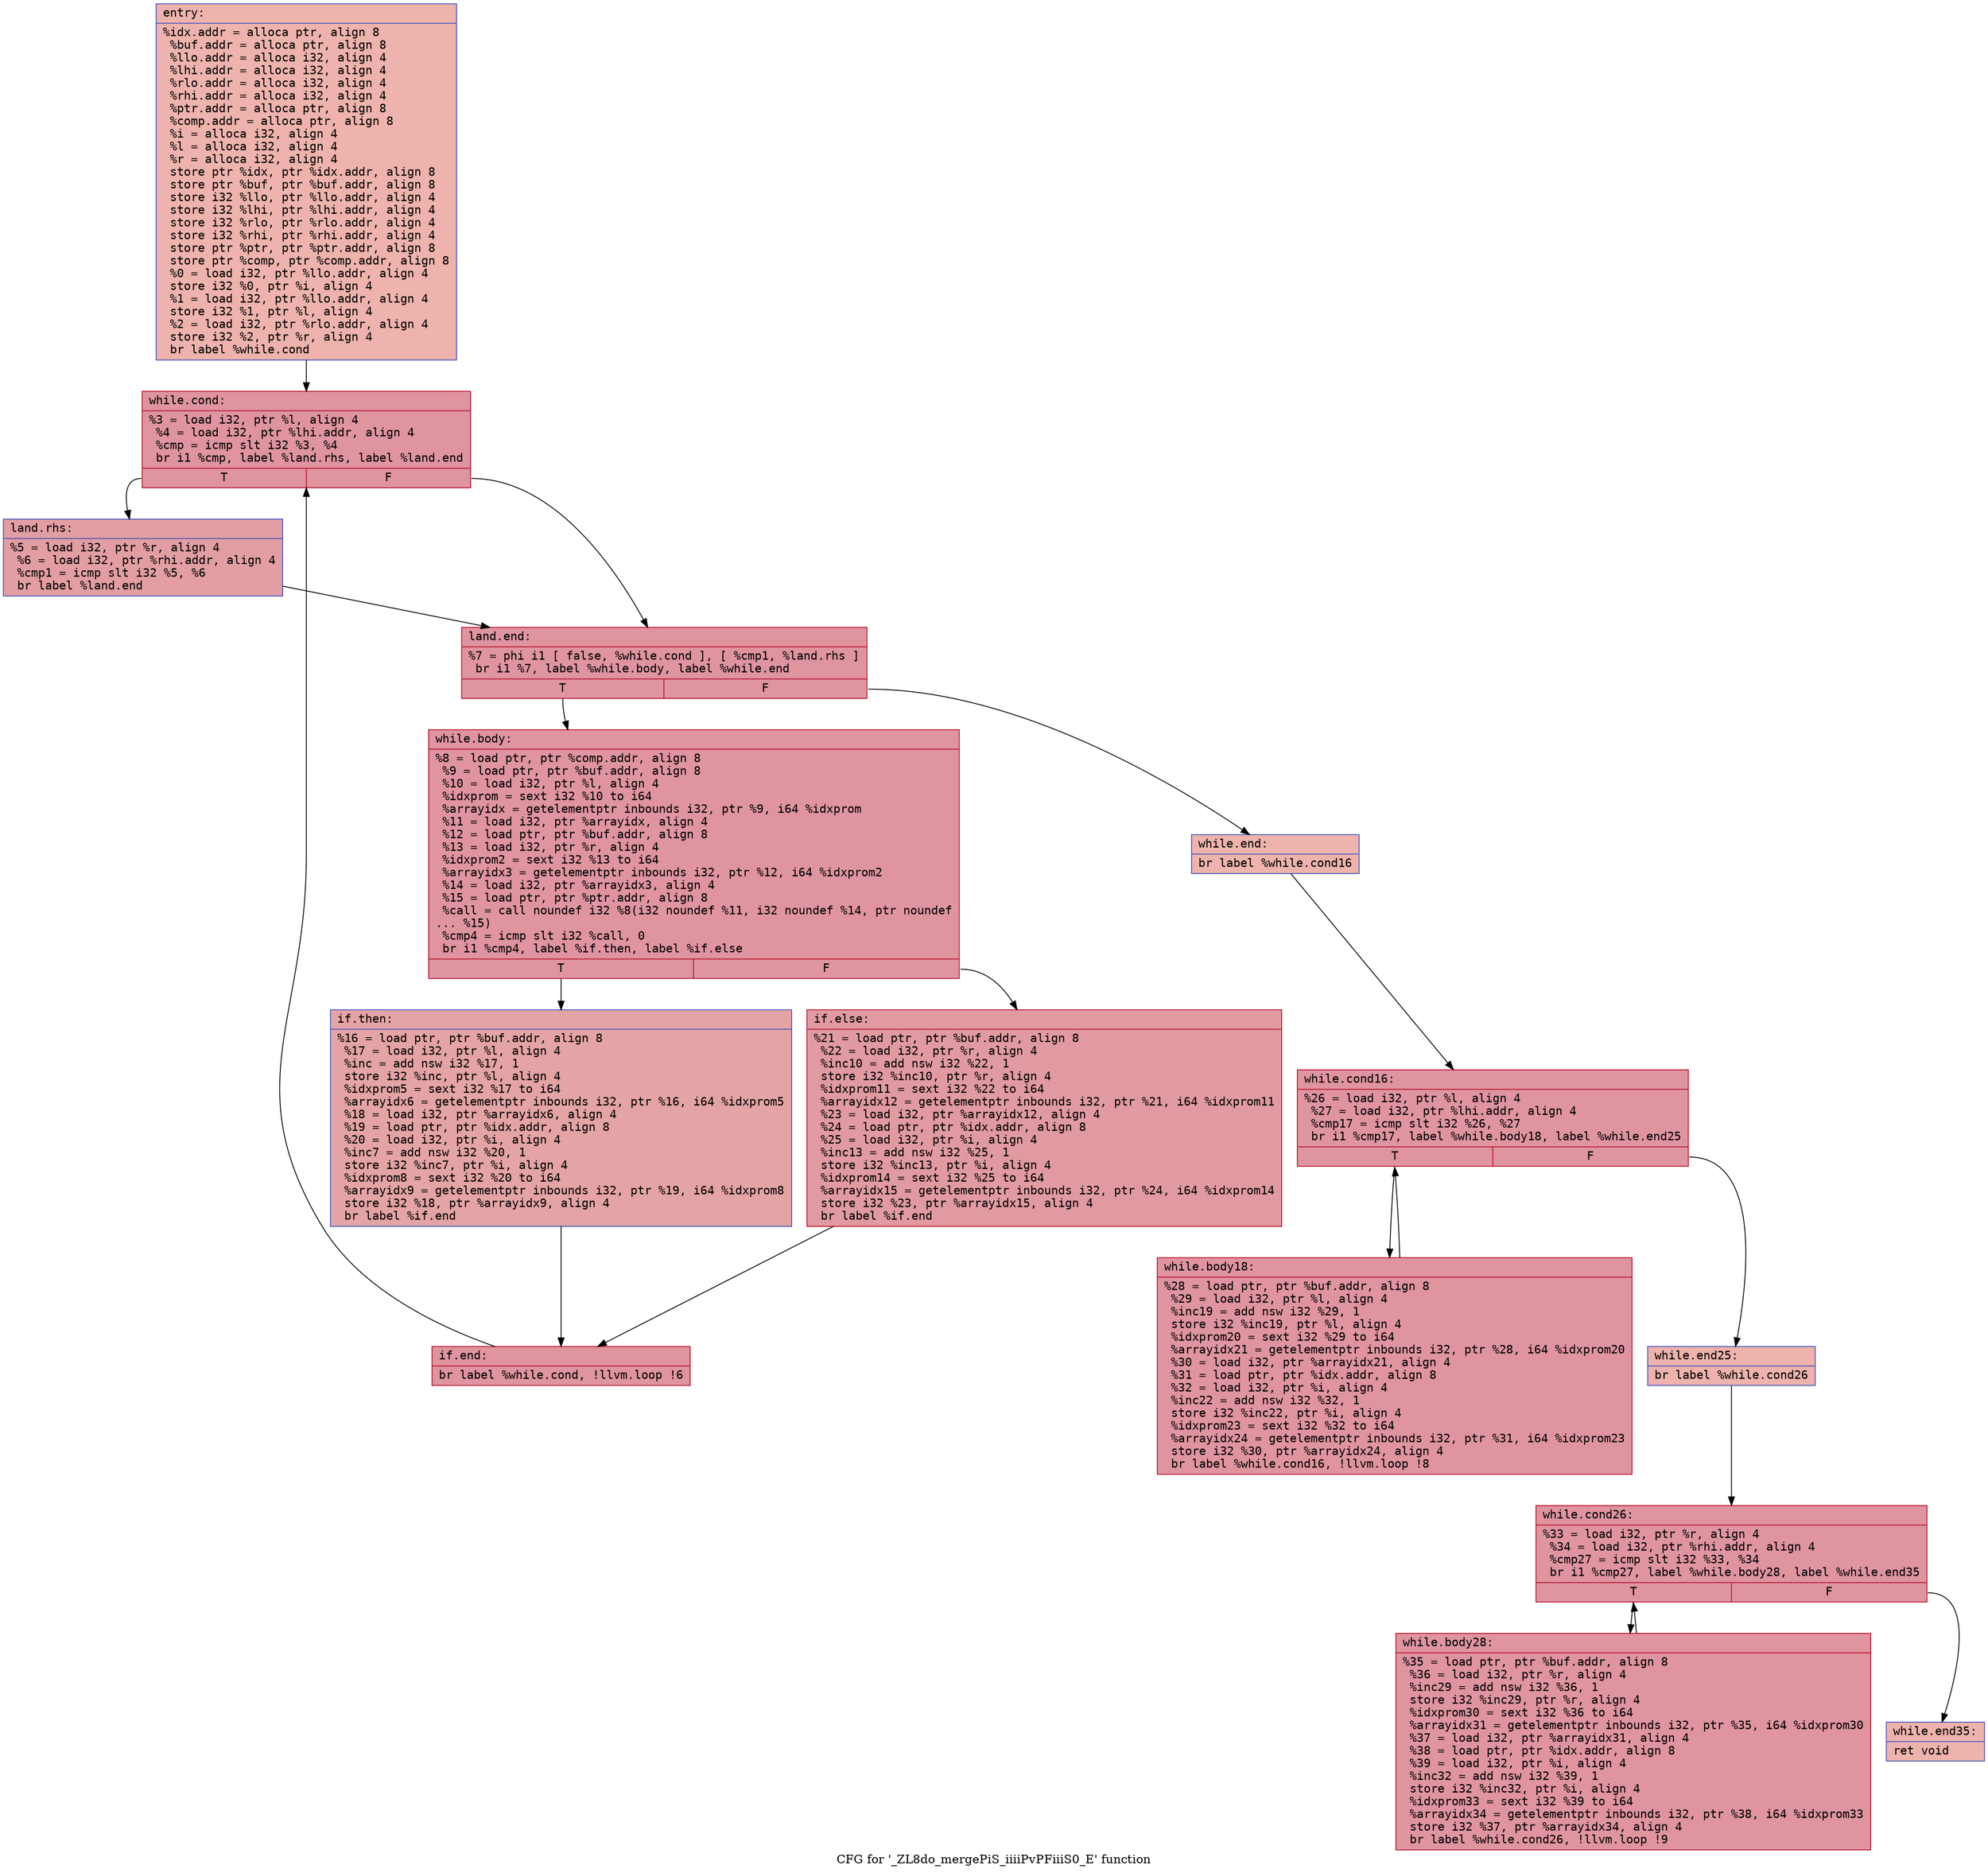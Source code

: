 digraph "CFG for '_ZL8do_mergePiS_iiiiPvPFiiiS0_E' function" {
	label="CFG for '_ZL8do_mergePiS_iiiiPvPFiiiS0_E' function";

	Node0x558416773860 [shape=record,color="#3d50c3ff", style=filled, fillcolor="#d6524470" fontname="Courier",label="{entry:\l|  %idx.addr = alloca ptr, align 8\l  %buf.addr = alloca ptr, align 8\l  %llo.addr = alloca i32, align 4\l  %lhi.addr = alloca i32, align 4\l  %rlo.addr = alloca i32, align 4\l  %rhi.addr = alloca i32, align 4\l  %ptr.addr = alloca ptr, align 8\l  %comp.addr = alloca ptr, align 8\l  %i = alloca i32, align 4\l  %l = alloca i32, align 4\l  %r = alloca i32, align 4\l  store ptr %idx, ptr %idx.addr, align 8\l  store ptr %buf, ptr %buf.addr, align 8\l  store i32 %llo, ptr %llo.addr, align 4\l  store i32 %lhi, ptr %lhi.addr, align 4\l  store i32 %rlo, ptr %rlo.addr, align 4\l  store i32 %rhi, ptr %rhi.addr, align 4\l  store ptr %ptr, ptr %ptr.addr, align 8\l  store ptr %comp, ptr %comp.addr, align 8\l  %0 = load i32, ptr %llo.addr, align 4\l  store i32 %0, ptr %i, align 4\l  %1 = load i32, ptr %llo.addr, align 4\l  store i32 %1, ptr %l, align 4\l  %2 = load i32, ptr %rlo.addr, align 4\l  store i32 %2, ptr %r, align 4\l  br label %while.cond\l}"];
	Node0x558416773860 -> Node0x558416774ce0[tooltip="entry -> while.cond\nProbability 100.00%" ];
	Node0x558416774ce0 [shape=record,color="#b70d28ff", style=filled, fillcolor="#b70d2870" fontname="Courier",label="{while.cond:\l|  %3 = load i32, ptr %l, align 4\l  %4 = load i32, ptr %lhi.addr, align 4\l  %cmp = icmp slt i32 %3, %4\l  br i1 %cmp, label %land.rhs, label %land.end\l|{<s0>T|<s1>F}}"];
	Node0x558416774ce0:s0 -> Node0x558416774f80[tooltip="while.cond -> land.rhs\nProbability 50.00%" ];
	Node0x558416774ce0:s1 -> Node0x558416775000[tooltip="while.cond -> land.end\nProbability 50.00%" ];
	Node0x558416774f80 [shape=record,color="#3d50c3ff", style=filled, fillcolor="#be242e70" fontname="Courier",label="{land.rhs:\l|  %5 = load i32, ptr %r, align 4\l  %6 = load i32, ptr %rhi.addr, align 4\l  %cmp1 = icmp slt i32 %5, %6\l  br label %land.end\l}"];
	Node0x558416774f80 -> Node0x558416775000[tooltip="land.rhs -> land.end\nProbability 100.00%" ];
	Node0x558416775000 [shape=record,color="#b70d28ff", style=filled, fillcolor="#b70d2870" fontname="Courier",label="{land.end:\l|  %7 = phi i1 [ false, %while.cond ], [ %cmp1, %land.rhs ]\l  br i1 %7, label %while.body, label %while.end\l|{<s0>T|<s1>F}}"];
	Node0x558416775000:s0 -> Node0x558416773eb0[tooltip="land.end -> while.body\nProbability 96.88%" ];
	Node0x558416775000:s1 -> Node0x558416773f30[tooltip="land.end -> while.end\nProbability 3.12%" ];
	Node0x558416773eb0 [shape=record,color="#b70d28ff", style=filled, fillcolor="#b70d2870" fontname="Courier",label="{while.body:\l|  %8 = load ptr, ptr %comp.addr, align 8\l  %9 = load ptr, ptr %buf.addr, align 8\l  %10 = load i32, ptr %l, align 4\l  %idxprom = sext i32 %10 to i64\l  %arrayidx = getelementptr inbounds i32, ptr %9, i64 %idxprom\l  %11 = load i32, ptr %arrayidx, align 4\l  %12 = load ptr, ptr %buf.addr, align 8\l  %13 = load i32, ptr %r, align 4\l  %idxprom2 = sext i32 %13 to i64\l  %arrayidx3 = getelementptr inbounds i32, ptr %12, i64 %idxprom2\l  %14 = load i32, ptr %arrayidx3, align 4\l  %15 = load ptr, ptr %ptr.addr, align 8\l  %call = call noundef i32 %8(i32 noundef %11, i32 noundef %14, ptr noundef\l... %15)\l  %cmp4 = icmp slt i32 %call, 0\l  br i1 %cmp4, label %if.then, label %if.else\l|{<s0>T|<s1>F}}"];
	Node0x558416773eb0:s0 -> Node0x558416775eb0[tooltip="while.body -> if.then\nProbability 37.50%" ];
	Node0x558416773eb0:s1 -> Node0x558416775f20[tooltip="while.body -> if.else\nProbability 62.50%" ];
	Node0x558416775eb0 [shape=record,color="#3d50c3ff", style=filled, fillcolor="#c32e3170" fontname="Courier",label="{if.then:\l|  %16 = load ptr, ptr %buf.addr, align 8\l  %17 = load i32, ptr %l, align 4\l  %inc = add nsw i32 %17, 1\l  store i32 %inc, ptr %l, align 4\l  %idxprom5 = sext i32 %17 to i64\l  %arrayidx6 = getelementptr inbounds i32, ptr %16, i64 %idxprom5\l  %18 = load i32, ptr %arrayidx6, align 4\l  %19 = load ptr, ptr %idx.addr, align 8\l  %20 = load i32, ptr %i, align 4\l  %inc7 = add nsw i32 %20, 1\l  store i32 %inc7, ptr %i, align 4\l  %idxprom8 = sext i32 %20 to i64\l  %arrayidx9 = getelementptr inbounds i32, ptr %19, i64 %idxprom8\l  store i32 %18, ptr %arrayidx9, align 4\l  br label %if.end\l}"];
	Node0x558416775eb0 -> Node0x5584167768b0[tooltip="if.then -> if.end\nProbability 100.00%" ];
	Node0x558416775f20 [shape=record,color="#b70d28ff", style=filled, fillcolor="#bb1b2c70" fontname="Courier",label="{if.else:\l|  %21 = load ptr, ptr %buf.addr, align 8\l  %22 = load i32, ptr %r, align 4\l  %inc10 = add nsw i32 %22, 1\l  store i32 %inc10, ptr %r, align 4\l  %idxprom11 = sext i32 %22 to i64\l  %arrayidx12 = getelementptr inbounds i32, ptr %21, i64 %idxprom11\l  %23 = load i32, ptr %arrayidx12, align 4\l  %24 = load ptr, ptr %idx.addr, align 8\l  %25 = load i32, ptr %i, align 4\l  %inc13 = add nsw i32 %25, 1\l  store i32 %inc13, ptr %i, align 4\l  %idxprom14 = sext i32 %25 to i64\l  %arrayidx15 = getelementptr inbounds i32, ptr %24, i64 %idxprom14\l  store i32 %23, ptr %arrayidx15, align 4\l  br label %if.end\l}"];
	Node0x558416775f20 -> Node0x5584167768b0[tooltip="if.else -> if.end\nProbability 100.00%" ];
	Node0x5584167768b0 [shape=record,color="#b70d28ff", style=filled, fillcolor="#b70d2870" fontname="Courier",label="{if.end:\l|  br label %while.cond, !llvm.loop !6\l}"];
	Node0x5584167768b0 -> Node0x558416774ce0[tooltip="if.end -> while.cond\nProbability 100.00%" ];
	Node0x558416773f30 [shape=record,color="#3d50c3ff", style=filled, fillcolor="#d6524470" fontname="Courier",label="{while.end:\l|  br label %while.cond16\l}"];
	Node0x558416773f30 -> Node0x558416777460[tooltip="while.end -> while.cond16\nProbability 100.00%" ];
	Node0x558416777460 [shape=record,color="#b70d28ff", style=filled, fillcolor="#b70d2870" fontname="Courier",label="{while.cond16:\l|  %26 = load i32, ptr %l, align 4\l  %27 = load i32, ptr %lhi.addr, align 4\l  %cmp17 = icmp slt i32 %26, %27\l  br i1 %cmp17, label %while.body18, label %while.end25\l|{<s0>T|<s1>F}}"];
	Node0x558416777460:s0 -> Node0x558416775500[tooltip="while.cond16 -> while.body18\nProbability 96.88%" ];
	Node0x558416777460:s1 -> Node0x558416775580[tooltip="while.cond16 -> while.end25\nProbability 3.12%" ];
	Node0x558416775500 [shape=record,color="#b70d28ff", style=filled, fillcolor="#b70d2870" fontname="Courier",label="{while.body18:\l|  %28 = load ptr, ptr %buf.addr, align 8\l  %29 = load i32, ptr %l, align 4\l  %inc19 = add nsw i32 %29, 1\l  store i32 %inc19, ptr %l, align 4\l  %idxprom20 = sext i32 %29 to i64\l  %arrayidx21 = getelementptr inbounds i32, ptr %28, i64 %idxprom20\l  %30 = load i32, ptr %arrayidx21, align 4\l  %31 = load ptr, ptr %idx.addr, align 8\l  %32 = load i32, ptr %i, align 4\l  %inc22 = add nsw i32 %32, 1\l  store i32 %inc22, ptr %i, align 4\l  %idxprom23 = sext i32 %32 to i64\l  %arrayidx24 = getelementptr inbounds i32, ptr %31, i64 %idxprom23\l  store i32 %30, ptr %arrayidx24, align 4\l  br label %while.cond16, !llvm.loop !8\l}"];
	Node0x558416775500 -> Node0x558416777460[tooltip="while.body18 -> while.cond16\nProbability 100.00%" ];
	Node0x558416775580 [shape=record,color="#3d50c3ff", style=filled, fillcolor="#d6524470" fontname="Courier",label="{while.end25:\l|  br label %while.cond26\l}"];
	Node0x558416775580 -> Node0x558416778610[tooltip="while.end25 -> while.cond26\nProbability 100.00%" ];
	Node0x558416778610 [shape=record,color="#b70d28ff", style=filled, fillcolor="#b70d2870" fontname="Courier",label="{while.cond26:\l|  %33 = load i32, ptr %r, align 4\l  %34 = load i32, ptr %rhi.addr, align 4\l  %cmp27 = icmp slt i32 %33, %34\l  br i1 %cmp27, label %while.body28, label %while.end35\l|{<s0>T|<s1>F}}"];
	Node0x558416778610:s0 -> Node0x5584167788b0[tooltip="while.cond26 -> while.body28\nProbability 96.88%" ];
	Node0x558416778610:s1 -> Node0x558416778930[tooltip="while.cond26 -> while.end35\nProbability 3.12%" ];
	Node0x5584167788b0 [shape=record,color="#b70d28ff", style=filled, fillcolor="#b70d2870" fontname="Courier",label="{while.body28:\l|  %35 = load ptr, ptr %buf.addr, align 8\l  %36 = load i32, ptr %r, align 4\l  %inc29 = add nsw i32 %36, 1\l  store i32 %inc29, ptr %r, align 4\l  %idxprom30 = sext i32 %36 to i64\l  %arrayidx31 = getelementptr inbounds i32, ptr %35, i64 %idxprom30\l  %37 = load i32, ptr %arrayidx31, align 4\l  %38 = load ptr, ptr %idx.addr, align 8\l  %39 = load i32, ptr %i, align 4\l  %inc32 = add nsw i32 %39, 1\l  store i32 %inc32, ptr %i, align 4\l  %idxprom33 = sext i32 %39 to i64\l  %arrayidx34 = getelementptr inbounds i32, ptr %38, i64 %idxprom33\l  store i32 %37, ptr %arrayidx34, align 4\l  br label %while.cond26, !llvm.loop !9\l}"];
	Node0x5584167788b0 -> Node0x558416778610[tooltip="while.body28 -> while.cond26\nProbability 100.00%" ];
	Node0x558416778930 [shape=record,color="#3d50c3ff", style=filled, fillcolor="#d6524470" fontname="Courier",label="{while.end35:\l|  ret void\l}"];
}
